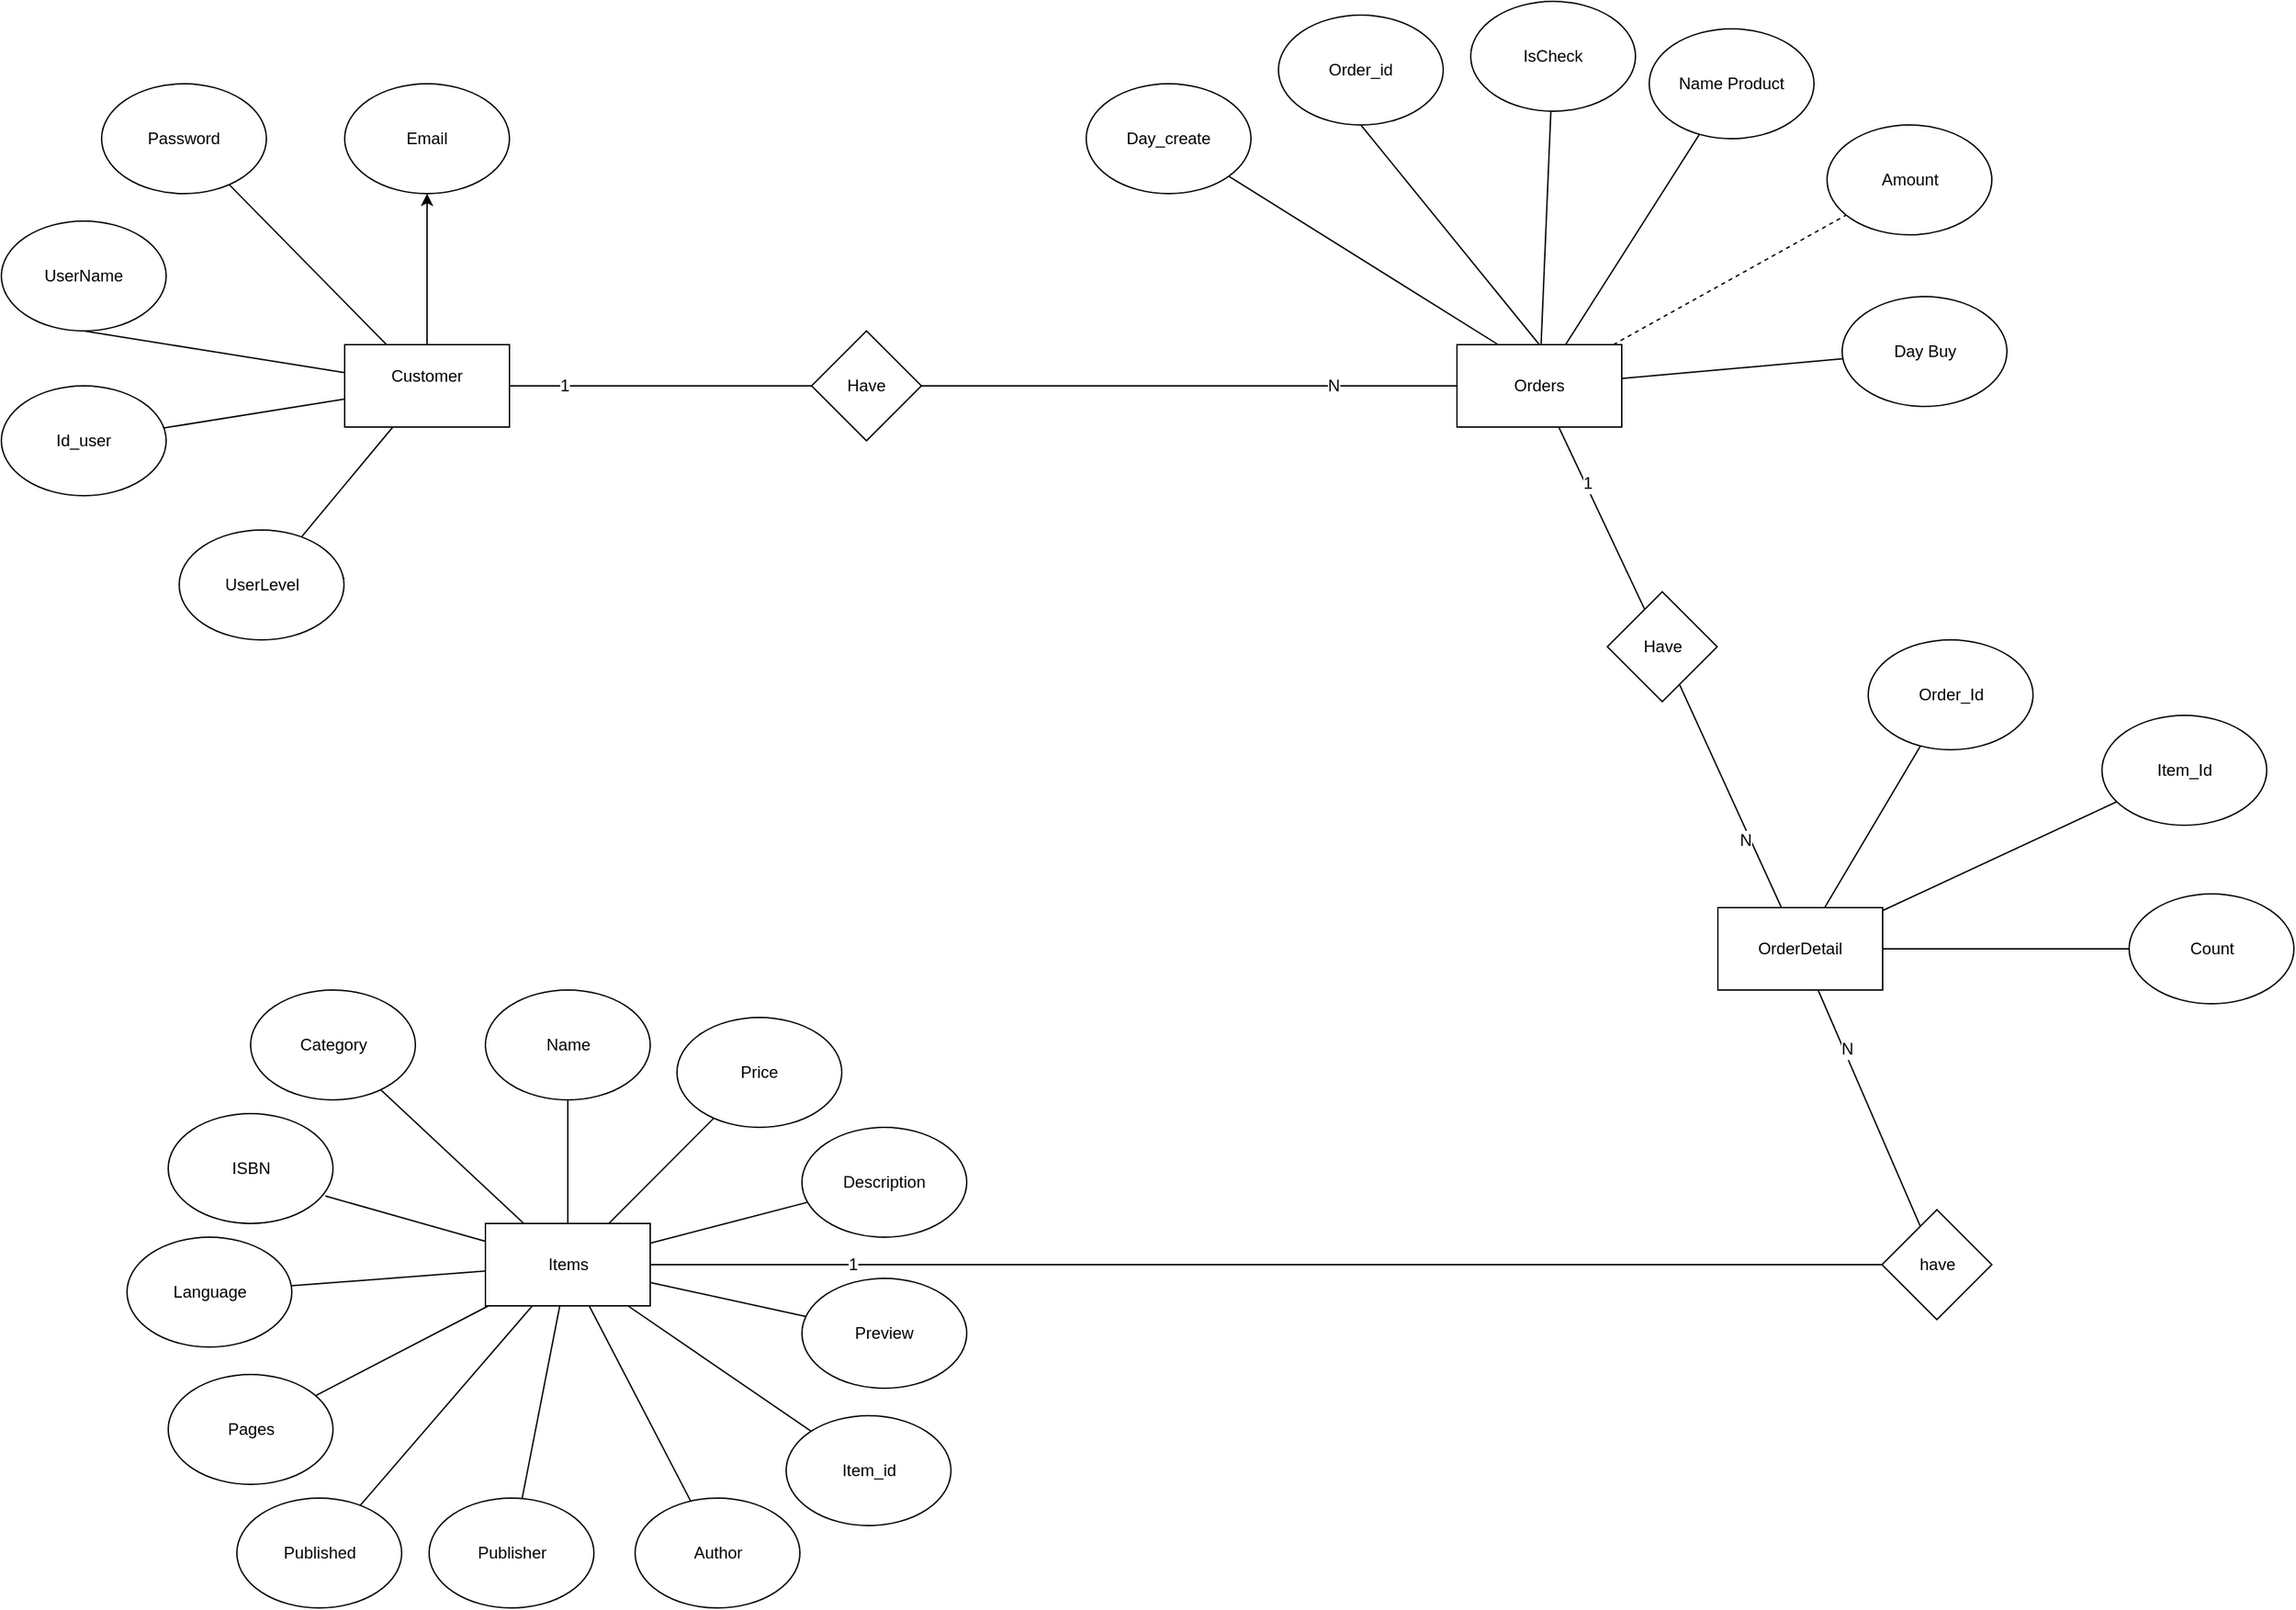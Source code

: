<mxfile version="10.6.5" type="device"><diagram id="B8fjdtx8XUuWBiJUuwN5" name="Page-1"><mxGraphModel dx="2354" dy="1505" grid="1" gridSize="10" guides="1" tooltips="1" connect="1" arrows="1" fold="1" page="1" pageScale="1" pageWidth="827" pageHeight="1169" math="0" shadow="0"><root><mxCell id="0"/><mxCell id="1" parent="0"/><mxCell id="LwxiWS-IIAqCvhy7_PA3-1" value="Items" style="rounded=0;whiteSpace=wrap;html=1;" parent="1" vertex="1"><mxGeometry x="-567.5" y="10" width="120" height="60" as="geometry"/></mxCell><mxCell id="LwxiWS-IIAqCvhy7_PA3-8" value="&lt;span&gt;Publisher&lt;/span&gt;" style="ellipse;whiteSpace=wrap;html=1;" parent="1" vertex="1"><mxGeometry x="-608.5" y="210" width="120" height="80" as="geometry"/></mxCell><mxCell id="LwxiWS-IIAqCvhy7_PA3-9" value="Preview" style="ellipse;whiteSpace=wrap;html=1;" parent="1" vertex="1"><mxGeometry x="-337" y="50" width="120" height="80" as="geometry"/></mxCell><mxCell id="LwxiWS-IIAqCvhy7_PA3-21" value="Price" style="ellipse;whiteSpace=wrap;html=1;" parent="1" vertex="1"><mxGeometry x="-428" y="-140" width="120" height="80" as="geometry"/></mxCell><mxCell id="LwxiWS-IIAqCvhy7_PA3-22" value="Description" style="ellipse;whiteSpace=wrap;html=1;" parent="1" vertex="1"><mxGeometry x="-337" y="-60" width="120" height="80" as="geometry"/></mxCell><mxCell id="LwxiWS-IIAqCvhy7_PA3-23" value="Author" style="ellipse;whiteSpace=wrap;html=1;" parent="1" vertex="1"><mxGeometry x="-458.5" y="210" width="120" height="80" as="geometry"/></mxCell><mxCell id="LwxiWS-IIAqCvhy7_PA3-24" value="Published" style="ellipse;whiteSpace=wrap;html=1;" parent="1" vertex="1"><mxGeometry x="-748.5" y="210" width="120" height="80" as="geometry"/></mxCell><mxCell id="LwxiWS-IIAqCvhy7_PA3-25" value="Pages" style="ellipse;whiteSpace=wrap;html=1;" parent="1" vertex="1"><mxGeometry x="-798.5" y="120" width="120" height="80" as="geometry"/></mxCell><mxCell id="LwxiWS-IIAqCvhy7_PA3-26" value="ISBN" style="ellipse;whiteSpace=wrap;html=1;" parent="1" vertex="1"><mxGeometry x="-798.5" y="-70" width="120" height="80" as="geometry"/></mxCell><mxCell id="LwxiWS-IIAqCvhy7_PA3-27" value="Language" style="ellipse;whiteSpace=wrap;html=1;" parent="1" vertex="1"><mxGeometry x="-828.5" y="20" width="120" height="80" as="geometry"/></mxCell><mxCell id="LwxiWS-IIAqCvhy7_PA3-28" value="Category" style="ellipse;whiteSpace=wrap;html=1;" parent="1" vertex="1"><mxGeometry x="-738.5" y="-160" width="120" height="80" as="geometry"/></mxCell><mxCell id="LwxiWS-IIAqCvhy7_PA3-29" value="Name" style="ellipse;whiteSpace=wrap;html=1;" parent="1" vertex="1"><mxGeometry x="-567.5" y="-160" width="120" height="80" as="geometry"/></mxCell><mxCell id="LwxiWS-IIAqCvhy7_PA3-31" value="" style="edgeStyle=orthogonalEdgeStyle;rounded=0;orthogonalLoop=1;jettySize=auto;html=1;" parent="1" source="LwxiWS-IIAqCvhy7_PA3-34" target="LwxiWS-IIAqCvhy7_PA3-36" edge="1"><mxGeometry relative="1" as="geometry"><mxPoint x="-245.5" y="-240" as="targetPoint"/></mxGeometry></mxCell><mxCell id="LwxiWS-IIAqCvhy7_PA3-34" value="Customer&lt;br&gt;&lt;br&gt;" style="rounded=0;whiteSpace=wrap;html=1;" parent="1" vertex="1"><mxGeometry x="-670" y="-630" width="120" height="60" as="geometry"/></mxCell><mxCell id="LwxiWS-IIAqCvhy7_PA3-36" value="Email" style="ellipse;whiteSpace=wrap;html=1;" parent="1" vertex="1"><mxGeometry x="-670" y="-820" width="120" height="80" as="geometry"/></mxCell><mxCell id="LwxiWS-IIAqCvhy7_PA3-44" value="Password" style="ellipse;whiteSpace=wrap;html=1;" parent="1" vertex="1"><mxGeometry x="-847" y="-820" width="120" height="80" as="geometry"/></mxCell><mxCell id="LwxiWS-IIAqCvhy7_PA3-50" value="Id_user" style="ellipse;whiteSpace=wrap;html=1;" parent="1" vertex="1"><mxGeometry x="-920" y="-600" width="120" height="80" as="geometry"/></mxCell><mxCell id="LwxiWS-IIAqCvhy7_PA3-51" value="UserName" style="ellipse;whiteSpace=wrap;html=1;" parent="1" vertex="1"><mxGeometry x="-920" y="-720" width="120" height="80" as="geometry"/></mxCell><mxCell id="LwxiWS-IIAqCvhy7_PA3-78" value="Orders" style="rounded=0;whiteSpace=wrap;html=1;" parent="1" vertex="1"><mxGeometry x="140" y="-630" width="120" height="60" as="geometry"/></mxCell><mxCell id="LwxiWS-IIAqCvhy7_PA3-80" value="Name Product" style="ellipse;whiteSpace=wrap;html=1;" parent="1" vertex="1"><mxGeometry x="280" y="-860" width="120" height="80" as="geometry"/></mxCell><mxCell id="LwxiWS-IIAqCvhy7_PA3-90" value="Amount" style="ellipse;whiteSpace=wrap;html=1;" parent="1" vertex="1"><mxGeometry x="409.5" y="-790" width="120" height="80" as="geometry"/></mxCell><mxCell id="LwxiWS-IIAqCvhy7_PA3-94" value="Day_create" style="ellipse;whiteSpace=wrap;html=1;" parent="1" vertex="1"><mxGeometry x="-130" y="-820" width="120" height="80" as="geometry"/></mxCell><mxCell id="LwxiWS-IIAqCvhy7_PA3-95" value="Order_id" style="ellipse;whiteSpace=wrap;html=1;" parent="1" vertex="1"><mxGeometry x="10" y="-870" width="120" height="80" as="geometry"/></mxCell><mxCell id="LwxiWS-IIAqCvhy7_PA3-98" value="Item_id" style="ellipse;whiteSpace=wrap;html=1;" parent="1" vertex="1"><mxGeometry x="-348.5" y="150" width="120" height="80" as="geometry"/></mxCell><mxCell id="1ZZPjtE2MYIxebll1UgH-1" value="" style="endArrow=none;html=1;" parent="1" source="1ZZPjtE2MYIxebll1UgH-4" target="LwxiWS-IIAqCvhy7_PA3-34" edge="1"><mxGeometry width="50" height="50" relative="1" as="geometry"><mxPoint x="-110" y="-390" as="sourcePoint"/><mxPoint x="-240" y="-30" as="targetPoint"/></mxGeometry></mxCell><mxCell id="1ZZPjtE2MYIxebll1UgH-6" value="1" style="text;html=1;resizable=0;points=[];align=center;verticalAlign=middle;labelBackgroundColor=#ffffff;" parent="1ZZPjtE2MYIxebll1UgH-1" vertex="1" connectable="0"><mxGeometry x="0.525" y="6" relative="1" as="geometry"><mxPoint x="-12" y="-6" as="offset"/></mxGeometry></mxCell><mxCell id="1ZZPjtE2MYIxebll1UgH-4" value="Have" style="rhombus;whiteSpace=wrap;html=1;" parent="1" vertex="1"><mxGeometry x="-330" y="-640" width="80" height="80" as="geometry"/></mxCell><mxCell id="1ZZPjtE2MYIxebll1UgH-5" value="" style="endArrow=none;html=1;entryX=1;entryY=0.5;entryDx=0;entryDy=0;exitX=0;exitY=0.5;exitDx=0;exitDy=0;" parent="1" source="LwxiWS-IIAqCvhy7_PA3-78" target="1ZZPjtE2MYIxebll1UgH-4" edge="1"><mxGeometry width="50" height="50" relative="1" as="geometry"><mxPoint x="230.143" y="-519.286" as="sourcePoint"/><mxPoint x="-327" y="-272.143" as="targetPoint"/></mxGeometry></mxCell><mxCell id="1ZZPjtE2MYIxebll1UgH-7" value="N" style="text;html=1;resizable=0;points=[];align=center;verticalAlign=middle;labelBackgroundColor=#ffffff;" parent="1ZZPjtE2MYIxebll1UgH-5" vertex="1" connectable="0"><mxGeometry x="-0.537" relative="1" as="geometry"><mxPoint as="offset"/></mxGeometry></mxCell><mxCell id="RCoCI-62YOv6wNdzBF7K-1" value="" style="endArrow=none;html=1;" parent="1" source="LwxiWS-IIAqCvhy7_PA3-34" target="LwxiWS-IIAqCvhy7_PA3-50" edge="1"><mxGeometry width="50" height="50" relative="1" as="geometry"><mxPoint x="-490" y="-280" as="sourcePoint"/><mxPoint x="-440" y="-330" as="targetPoint"/></mxGeometry></mxCell><mxCell id="RCoCI-62YOv6wNdzBF7K-2" value="" style="endArrow=none;html=1;entryX=0.5;entryY=1;entryDx=0;entryDy=0;" parent="1" source="LwxiWS-IIAqCvhy7_PA3-34" target="LwxiWS-IIAqCvhy7_PA3-51" edge="1"><mxGeometry width="50" height="50" relative="1" as="geometry"><mxPoint x="-395" y="-275" as="sourcePoint"/><mxPoint x="-385.5" y="-325" as="targetPoint"/></mxGeometry></mxCell><mxCell id="RCoCI-62YOv6wNdzBF7K-3" value="" style="endArrow=none;html=1;" parent="1" source="LwxiWS-IIAqCvhy7_PA3-34" target="LwxiWS-IIAqCvhy7_PA3-44" edge="1"><mxGeometry width="50" height="50" relative="1" as="geometry"><mxPoint x="-385" y="-260.059" as="sourcePoint"/><mxPoint x="-385" y="-380.059" as="targetPoint"/></mxGeometry></mxCell><mxCell id="RCoCI-62YOv6wNdzBF7K-43" value="" style="endArrow=none;html=1;" parent="1" source="LwxiWS-IIAqCvhy7_PA3-25" target="LwxiWS-IIAqCvhy7_PA3-1" edge="1"><mxGeometry width="50" height="50" relative="1" as="geometry"><mxPoint x="-908.5" y="430" as="sourcePoint"/><mxPoint x="-858.5" y="380" as="targetPoint"/></mxGeometry></mxCell><mxCell id="RCoCI-62YOv6wNdzBF7K-44" value="" style="endArrow=none;html=1;" parent="1" source="LwxiWS-IIAqCvhy7_PA3-24" target="LwxiWS-IIAqCvhy7_PA3-1" edge="1"><mxGeometry width="50" height="50" relative="1" as="geometry"><mxPoint x="-908.5" y="430" as="sourcePoint"/><mxPoint x="-858.5" y="380" as="targetPoint"/></mxGeometry></mxCell><mxCell id="RCoCI-62YOv6wNdzBF7K-45" value="" style="endArrow=none;html=1;" parent="1" source="LwxiWS-IIAqCvhy7_PA3-8" target="LwxiWS-IIAqCvhy7_PA3-1" edge="1"><mxGeometry width="50" height="50" relative="1" as="geometry"><mxPoint x="-908.5" y="430" as="sourcePoint"/><mxPoint x="-858.5" y="380" as="targetPoint"/></mxGeometry></mxCell><mxCell id="RCoCI-62YOv6wNdzBF7K-46" value="" style="endArrow=none;html=1;" parent="1" source="LwxiWS-IIAqCvhy7_PA3-23" target="LwxiWS-IIAqCvhy7_PA3-1" edge="1"><mxGeometry width="50" height="50" relative="1" as="geometry"><mxPoint x="-908.5" y="430" as="sourcePoint"/><mxPoint x="-858.5" y="380" as="targetPoint"/></mxGeometry></mxCell><mxCell id="RCoCI-62YOv6wNdzBF7K-47" value="" style="endArrow=none;html=1;" parent="1" source="LwxiWS-IIAqCvhy7_PA3-98" target="LwxiWS-IIAqCvhy7_PA3-1" edge="1"><mxGeometry width="50" height="50" relative="1" as="geometry"><mxPoint x="-908.5" y="430" as="sourcePoint"/><mxPoint x="-858.5" y="380" as="targetPoint"/></mxGeometry></mxCell><mxCell id="RCoCI-62YOv6wNdzBF7K-48" value="" style="endArrow=none;html=1;" parent="1" source="LwxiWS-IIAqCvhy7_PA3-1" target="LwxiWS-IIAqCvhy7_PA3-27" edge="1"><mxGeometry width="50" height="50" relative="1" as="geometry"><mxPoint x="-908.5" y="430" as="sourcePoint"/><mxPoint x="-858.5" y="380" as="targetPoint"/></mxGeometry></mxCell><mxCell id="RCoCI-62YOv6wNdzBF7K-49" value="" style="endArrow=none;html=1;entryX=0.954;entryY=0.75;entryDx=0;entryDy=0;entryPerimeter=0;" parent="1" source="LwxiWS-IIAqCvhy7_PA3-1" target="LwxiWS-IIAqCvhy7_PA3-26" edge="1"><mxGeometry width="50" height="50" relative="1" as="geometry"><mxPoint x="-908.5" y="430" as="sourcePoint"/><mxPoint x="-698" y="-10" as="targetPoint"/></mxGeometry></mxCell><mxCell id="RCoCI-62YOv6wNdzBF7K-50" value="" style="endArrow=none;html=1;" parent="1" source="LwxiWS-IIAqCvhy7_PA3-28" target="LwxiWS-IIAqCvhy7_PA3-1" edge="1"><mxGeometry width="50" height="50" relative="1" as="geometry"><mxPoint x="-608.5" y="-30" as="sourcePoint"/><mxPoint x="-585" y="10" as="targetPoint"/></mxGeometry></mxCell><mxCell id="RCoCI-62YOv6wNdzBF7K-52" value="" style="endArrow=none;html=1;" parent="1" source="LwxiWS-IIAqCvhy7_PA3-21" target="LwxiWS-IIAqCvhy7_PA3-1" edge="1"><mxGeometry width="50" height="50" relative="1" as="geometry"><mxPoint x="-398.5" y="-50" as="sourcePoint"/><mxPoint x="-858.5" y="380" as="targetPoint"/></mxGeometry></mxCell><mxCell id="RCoCI-62YOv6wNdzBF7K-57" value="" style="endArrow=none;html=1;entryX=0.25;entryY=0;entryDx=0;entryDy=0;" parent="1" source="LwxiWS-IIAqCvhy7_PA3-94" target="LwxiWS-IIAqCvhy7_PA3-78" edge="1"><mxGeometry width="50" height="50" relative="1" as="geometry"><mxPoint x="80" y="-520" as="sourcePoint"/><mxPoint x="200" y="-470" as="targetPoint"/></mxGeometry></mxCell><mxCell id="RCoCI-62YOv6wNdzBF7K-59" value="" style="endArrow=none;html=1;entryX=0.5;entryY=0;entryDx=0;entryDy=0;exitX=0.5;exitY=1;exitDx=0;exitDy=0;" parent="1" source="LwxiWS-IIAqCvhy7_PA3-95" target="LwxiWS-IIAqCvhy7_PA3-78" edge="1"><mxGeometry width="50" height="50" relative="1" as="geometry"><mxPoint x="380" y="-550" as="sourcePoint"/><mxPoint x="280" y="-305" as="targetPoint"/></mxGeometry></mxCell><mxCell id="RCoCI-62YOv6wNdzBF7K-64" value="OrderDetail" style="rounded=0;whiteSpace=wrap;html=1;" parent="1" vertex="1"><mxGeometry x="330" y="-220" width="120" height="60" as="geometry"/></mxCell><mxCell id="RCoCI-62YOv6wNdzBF7K-68" value="Item_Id" style="ellipse;whiteSpace=wrap;html=1;" parent="1" vertex="1"><mxGeometry x="609.706" y="-360" width="120" height="80" as="geometry"/></mxCell><mxCell id="RCoCI-62YOv6wNdzBF7K-69" value="Count" style="ellipse;whiteSpace=wrap;html=1;" parent="1" vertex="1"><mxGeometry x="629.5" y="-230" width="120" height="80" as="geometry"/></mxCell><mxCell id="RCoCI-62YOv6wNdzBF7K-74" value="Order_Id" style="ellipse;whiteSpace=wrap;html=1;" parent="1" vertex="1"><mxGeometry x="439.5" y="-415" width="120" height="80" as="geometry"/></mxCell><mxCell id="RCoCI-62YOv6wNdzBF7K-86" value="" style="endArrow=none;html=1;" parent="1" source="RCoCI-62YOv6wNdzBF7K-74" target="RCoCI-62YOv6wNdzBF7K-64" edge="1"><mxGeometry width="50" height="50" relative="1" as="geometry"><mxPoint x="38.5" y="-55" as="sourcePoint"/><mxPoint x="-271.5" y="375" as="targetPoint"/></mxGeometry></mxCell><mxCell id="RCoCI-62YOv6wNdzBF7K-87" value="" style="endArrow=none;html=1;" parent="1" source="RCoCI-62YOv6wNdzBF7K-68" target="RCoCI-62YOv6wNdzBF7K-64" edge="1"><mxGeometry width="50" height="50" relative="1" as="geometry"><mxPoint x="188.5" y="-55" as="sourcePoint"/><mxPoint x="-271.5" y="375" as="targetPoint"/></mxGeometry></mxCell><mxCell id="RCoCI-62YOv6wNdzBF7K-101" value="have&lt;br&gt;" style="rhombus;whiteSpace=wrap;html=1;" parent="1" vertex="1"><mxGeometry x="449.5" width="80" height="80" as="geometry"/></mxCell><mxCell id="P0OIAVo2PdF__6p0k3uB-1" value="" style="endArrow=none;html=1;" parent="1" source="LwxiWS-IIAqCvhy7_PA3-78" target="LwxiWS-IIAqCvhy7_PA3-80" edge="1"><mxGeometry width="50" height="50" relative="1" as="geometry"><mxPoint x="310" y="-610" as="sourcePoint"/><mxPoint x="360" y="-660" as="targetPoint"/></mxGeometry></mxCell><mxCell id="P0OIAVo2PdF__6p0k3uB-4" value="" style="endArrow=none;html=1;" parent="1" source="LwxiWS-IIAqCvhy7_PA3-9" target="LwxiWS-IIAqCvhy7_PA3-1" edge="1"><mxGeometry width="50" height="50" relative="1" as="geometry"><mxPoint x="-988" y="190" as="sourcePoint"/><mxPoint x="-938" y="140" as="targetPoint"/></mxGeometry></mxCell><mxCell id="P0OIAVo2PdF__6p0k3uB-5" value="" style="endArrow=none;html=1;" parent="1" source="LwxiWS-IIAqCvhy7_PA3-1" target="LwxiWS-IIAqCvhy7_PA3-29" edge="1"><mxGeometry width="50" height="50" relative="1" as="geometry"><mxPoint x="-898" y="140" as="sourcePoint"/><mxPoint x="-508.5" y="-90" as="targetPoint"/></mxGeometry></mxCell><mxCell id="P0OIAVo2PdF__6p0k3uB-11" value="" style="endArrow=none;html=1;" parent="1" source="RCoCI-62YOv6wNdzBF7K-101" target="RCoCI-62YOv6wNdzBF7K-64" edge="1"><mxGeometry width="50" height="50" relative="1" as="geometry"><mxPoint x="-80" y="-90" as="sourcePoint"/><mxPoint x="-30" y="-140" as="targetPoint"/></mxGeometry></mxCell><mxCell id="P0OIAVo2PdF__6p0k3uB-15" value="N" style="text;html=1;resizable=0;points=[];align=center;verticalAlign=middle;labelBackgroundColor=#ffffff;" parent="P0OIAVo2PdF__6p0k3uB-11" vertex="1" connectable="0"><mxGeometry x="0.491" y="-2" relative="1" as="geometry"><mxPoint as="offset"/></mxGeometry></mxCell><mxCell id="P0OIAVo2PdF__6p0k3uB-13" value="" style="endArrow=none;html=1;" parent="1" source="LwxiWS-IIAqCvhy7_PA3-1" target="RCoCI-62YOv6wNdzBF7K-101" edge="1"><mxGeometry width="50" height="50" relative="1" as="geometry"><mxPoint x="160" y="80" as="sourcePoint"/><mxPoint x="210" y="30" as="targetPoint"/></mxGeometry></mxCell><mxCell id="P0OIAVo2PdF__6p0k3uB-16" value="1" style="text;html=1;resizable=0;points=[];align=center;verticalAlign=middle;labelBackgroundColor=#ffffff;" parent="P0OIAVo2PdF__6p0k3uB-13" vertex="1" connectable="0"><mxGeometry x="-0.061" y="1" relative="1" as="geometry"><mxPoint x="-274" y="1" as="offset"/></mxGeometry></mxCell><mxCell id="P0OIAVo2PdF__6p0k3uB-14" value="" style="endArrow=none;html=1;" parent="1" source="RCoCI-62YOv6wNdzBF7K-69" target="RCoCI-62YOv6wNdzBF7K-64" edge="1"><mxGeometry width="50" height="50" relative="1" as="geometry"><mxPoint x="-230" y="-160" as="sourcePoint"/><mxPoint x="-190" y="-200" as="targetPoint"/></mxGeometry></mxCell><mxCell id="P0OIAVo2PdF__6p0k3uB-22" value="" style="endArrow=none;dashed=1;html=1;" parent="1" source="LwxiWS-IIAqCvhy7_PA3-78" target="LwxiWS-IIAqCvhy7_PA3-90" edge="1"><mxGeometry width="50" height="50" relative="1" as="geometry"><mxPoint x="330" y="-520" as="sourcePoint"/><mxPoint x="380" y="-570" as="targetPoint"/></mxGeometry></mxCell><mxCell id="P0OIAVo2PdF__6p0k3uB-23" value="" style="endArrow=none;html=1;" parent="1" source="LwxiWS-IIAqCvhy7_PA3-1" target="LwxiWS-IIAqCvhy7_PA3-22" edge="1"><mxGeometry width="50" height="50" relative="1" as="geometry"><mxPoint x="-438" y="20" as="sourcePoint"/><mxPoint x="-388" y="-30" as="targetPoint"/></mxGeometry></mxCell><mxCell id="P0OIAVo2PdF__6p0k3uB-25" value="Have" style="rhombus;whiteSpace=wrap;html=1;" parent="1" vertex="1"><mxGeometry x="249.5" y="-450" width="80" height="80" as="geometry"/></mxCell><mxCell id="P0OIAVo2PdF__6p0k3uB-26" value="" style="endArrow=none;html=1;" parent="1" source="P0OIAVo2PdF__6p0k3uB-25" target="LwxiWS-IIAqCvhy7_PA3-78" edge="1"><mxGeometry width="50" height="50" relative="1" as="geometry"><mxPoint x="190" y="-470" as="sourcePoint"/><mxPoint x="240" y="-520" as="targetPoint"/></mxGeometry></mxCell><mxCell id="P0OIAVo2PdF__6p0k3uB-29" value="1" style="text;html=1;resizable=0;points=[];align=center;verticalAlign=middle;labelBackgroundColor=#ffffff;" parent="P0OIAVo2PdF__6p0k3uB-26" vertex="1" connectable="0"><mxGeometry x="0.375" y="-1" relative="1" as="geometry"><mxPoint as="offset"/></mxGeometry></mxCell><mxCell id="P0OIAVo2PdF__6p0k3uB-27" value="" style="endArrow=none;html=1;" parent="1" source="RCoCI-62YOv6wNdzBF7K-64" target="P0OIAVo2PdF__6p0k3uB-25" edge="1"><mxGeometry width="50" height="50" relative="1" as="geometry"><mxPoint x="380" y="-210" as="sourcePoint"/><mxPoint x="360" y="-350" as="targetPoint"/></mxGeometry></mxCell><mxCell id="P0OIAVo2PdF__6p0k3uB-30" value="N" style="text;html=1;resizable=0;points=[];align=center;verticalAlign=middle;labelBackgroundColor=#ffffff;" parent="P0OIAVo2PdF__6p0k3uB-27" vertex="1" connectable="0"><mxGeometry x="-0.407" y="4" relative="1" as="geometry"><mxPoint x="-0.5" y="-3" as="offset"/></mxGeometry></mxCell><mxCell id="0nqi2Ube4NkctoNlduHj-1" value="IsCheck" style="ellipse;whiteSpace=wrap;html=1;" vertex="1" parent="1"><mxGeometry x="150" y="-880" width="120" height="80" as="geometry"/></mxCell><mxCell id="0nqi2Ube4NkctoNlduHj-2" value="" style="endArrow=none;html=1;" edge="1" parent="1" source="0nqi2Ube4NkctoNlduHj-1" target="LwxiWS-IIAqCvhy7_PA3-78"><mxGeometry width="50" height="50" relative="1" as="geometry"><mxPoint x="460" y="-540" as="sourcePoint"/><mxPoint x="280" y="-620" as="targetPoint"/></mxGeometry></mxCell><mxCell id="0nqi2Ube4NkctoNlduHj-3" value="Day Buy" style="ellipse;whiteSpace=wrap;html=1;" vertex="1" parent="1"><mxGeometry x="420.5" y="-665" width="120" height="80" as="geometry"/></mxCell><mxCell id="0nqi2Ube4NkctoNlduHj-4" value="" style="endArrow=none;html=1;" edge="1" parent="1" target="0nqi2Ube4NkctoNlduHj-3" source="LwxiWS-IIAqCvhy7_PA3-78"><mxGeometry width="50" height="50" relative="1" as="geometry"><mxPoint x="310" y="-588.006" as="sourcePoint"/><mxPoint x="500.5" y="-465" as="targetPoint"/></mxGeometry></mxCell><mxCell id="0nqi2Ube4NkctoNlduHj-16" value="" style="edgeStyle=orthogonalEdgeStyle;rounded=0;orthogonalLoop=1;jettySize=auto;html=1;" edge="1" parent="1" target="0nqi2Ube4NkctoNlduHj-17"><mxGeometry relative="1" as="geometry"><mxPoint x="-366" y="85" as="targetPoint"/><mxPoint x="-670.214" y="-460" as="sourcePoint"/></mxGeometry></mxCell><mxCell id="0nqi2Ube4NkctoNlduHj-17" value="UserLevel" style="ellipse;whiteSpace=wrap;html=1;" vertex="1" parent="1"><mxGeometry x="-790.5" y="-495" width="120" height="80" as="geometry"/></mxCell><mxCell id="0nqi2Ube4NkctoNlduHj-18" value="" style="endArrow=none;html=1;" edge="1" parent="1" source="LwxiWS-IIAqCvhy7_PA3-34" target="0nqi2Ube4NkctoNlduHj-17"><mxGeometry width="50" height="50" relative="1" as="geometry"><mxPoint x="-660" y="-580.4" as="sourcePoint"/><mxPoint x="-791.657" y="-559.335" as="targetPoint"/></mxGeometry></mxCell></root></mxGraphModel></diagram><diagram id="S1kbfS6ltXTMrairI-Q-" name="Page-2"><mxGraphModel dx="840" dy="403" grid="1" gridSize="10" guides="1" tooltips="1" connect="1" arrows="1" fold="1" page="1" pageScale="1" pageWidth="827" pageHeight="1169" math="0" shadow="0"><root><mxCell id="UBwXsub5oFsCQT-k3JM8-0"/><mxCell id="UBwXsub5oFsCQT-k3JM8-1" parent="UBwXsub5oFsCQT-k3JM8-0"/><mxCell id="UBwXsub5oFsCQT-k3JM8-15" value="&lt;div style=&quot;text-align: center ; box-sizing: border-box ; width: 100% ; background: rgb(228 , 228 , 228) ; padding: 2px&quot;&gt;Books&lt;/div&gt;&lt;table style=&quot;width: 100% ; font-size: 1em&quot; cellpadding=&quot;2&quot; cellspacing=&quot;0&quot;&gt;&lt;tbody&gt;&lt;tr&gt;&lt;td&gt;PK&lt;hr&gt;&lt;/td&gt;&lt;td&gt;Book_Id&lt;hr&gt;&lt;/td&gt;&lt;/tr&gt;&lt;tr&gt;&lt;td&gt;FK1&lt;/td&gt;&lt;td&gt;name&lt;/td&gt;&lt;/tr&gt;&lt;tr&gt;&lt;td&gt;&lt;/td&gt;&lt;td&gt;price&lt;br&gt;rating&lt;br&gt;&lt;br&gt;&lt;/td&gt;&lt;/tr&gt;&lt;tr&gt;&lt;td&gt;&lt;br&gt;&lt;/td&gt;&lt;td&gt;&lt;br&gt;&lt;/td&gt;&lt;/tr&gt;&lt;tr&gt;&lt;td&gt;&lt;br&gt;&lt;/td&gt;&lt;td&gt;&lt;br&gt;&lt;/td&gt;&lt;/tr&gt;&lt;tr&gt;&lt;td&gt;&lt;br&gt;&lt;/td&gt;&lt;td&gt;&lt;br&gt;&lt;/td&gt;&lt;/tr&gt;&lt;tr&gt;&lt;td&gt;&lt;br&gt;&lt;/td&gt;&lt;td&gt;&lt;br&gt;&lt;/td&gt;&lt;/tr&gt;&lt;tr&gt;&lt;td&gt;&lt;br&gt;&lt;/td&gt;&lt;td&gt;&lt;br&gt;&lt;/td&gt;&lt;/tr&gt;&lt;tr&gt;&lt;td&gt;&lt;br&gt;&lt;/td&gt;&lt;td&gt;&lt;br&gt;&lt;/td&gt;&lt;/tr&gt;&lt;/tbody&gt;&lt;/table&gt;" style="verticalAlign=top;align=left;overflow=fill;html=1;" vertex="1" parent="UBwXsub5oFsCQT-k3JM8-1"><mxGeometry x="20" y="110" width="190" height="370" as="geometry"/></mxCell></root></mxGraphModel></diagram></mxfile>